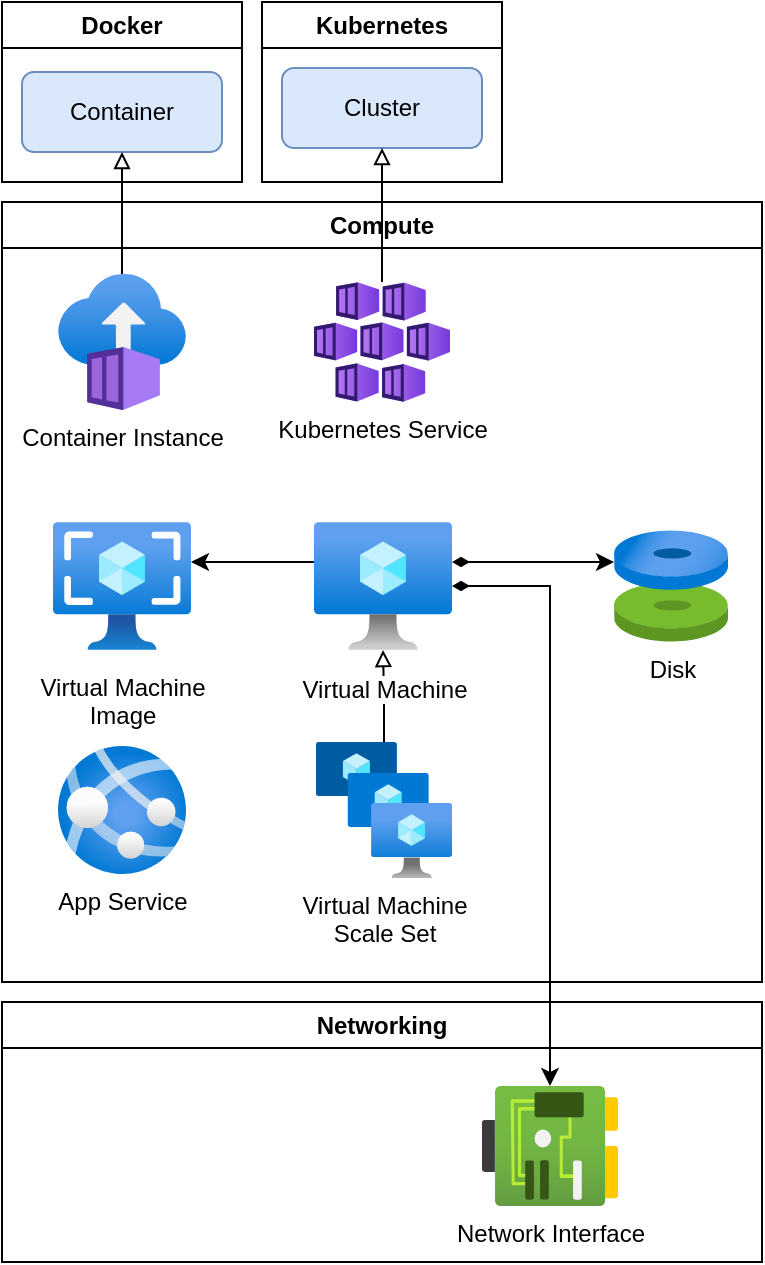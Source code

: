 <mxfile version="20.8.10" type="device"><diagram name="Azure Compute" id="MpGSaJRdJne-E-T-7z-C"><mxGraphModel dx="1418" dy="1928" grid="1" gridSize="10" guides="1" tooltips="1" connect="1" arrows="1" fold="1" page="1" pageScale="1" pageWidth="850" pageHeight="1100" math="0" shadow="0"><root><mxCell id="0"/><mxCell id="1" parent="0"/><mxCell id="YHe1eSWt7eGkMHKFXW5E-1" value="Compute" style="swimlane;whiteSpace=wrap;html=1;" parent="1" vertex="1"><mxGeometry x="140" y="70" width="380" height="390" as="geometry"/></mxCell><UserObject label="Disk" link="Disk.html" tooltip="A block-level storage volume managed by Azure and used with Azure Virtual Machines" id="YHe1eSWt7eGkMHKFXW5E-4"><mxCell style="aspect=fixed;html=1;points=[];align=center;image;fontSize=12;image=img/lib/azure2/compute/Disks.svg;" parent="YHe1eSWt7eGkMHKFXW5E-1" vertex="1"><mxGeometry x="306" y="164" width="57.0" height="56.0" as="geometry"/></mxCell></UserObject><UserObject label="Container Instance" link="ContainerInstance.html" tooltip="Azure Container Instances (ACI) allows you to quickly and easily run containers on Azure without managing servers or having to learn new tools" id="YHe1eSWt7eGkMHKFXW5E-5"><mxCell style="aspect=fixed;html=1;points=[];align=center;image;fontSize=12;image=img/lib/azure2/compute/Container_Instances.svg;" parent="YHe1eSWt7eGkMHKFXW5E-1" vertex="1"><mxGeometry x="28" y="36" width="64" height="68" as="geometry"/></mxCell></UserObject><UserObject label="Kubernetes Service" link="KubernetesService.html" tooltip="Azure Kubernetes Service (AKS) offers the quickest way to start developing and deploying cloud-native apps in Azure, datacenters, or at the edge with built-in code-to-cloud pipelines and guardrails" id="YHe1eSWt7eGkMHKFXW5E-6"><mxCell style="aspect=fixed;html=1;points=[];align=center;image;fontSize=12;image=img/lib/azure2/compute/Kubernetes_Services.svg;" parent="YHe1eSWt7eGkMHKFXW5E-1" vertex="1"><mxGeometry x="156" y="40" width="68" height="60" as="geometry"/></mxCell></UserObject><UserObject label="Virtual Machine&lt;br&gt;Image" link="VirtualMachineImage.html" tooltip="Initial contents of a VM disk used to initialize a VM" id="YHe1eSWt7eGkMHKFXW5E-7"><mxCell style="aspect=fixed;html=1;points=[];align=center;image;fontSize=12;image=img/lib/azure2/compute/Images.svg;spacingTop=5;" parent="YHe1eSWt7eGkMHKFXW5E-1" vertex="1"><mxGeometry x="25.5" y="160" width="69" height="64" as="geometry"/></mxCell></UserObject><mxCell id="YHe1eSWt7eGkMHKFXW5E-10" value="" style="edgeStyle=orthogonalEdgeStyle;rounded=0;orthogonalLoop=1;jettySize=auto;html=1;endArrow=block;endFill=0;" parent="YHe1eSWt7eGkMHKFXW5E-1" source="YHe1eSWt7eGkMHKFXW5E-9" target="YHe1eSWt7eGkMHKFXW5E-8" edge="1"><mxGeometry relative="1" as="geometry"/></mxCell><UserObject label="Virtual Machine&lt;br&gt;Scale Set" link="VirtualMachineScaleSet.html" tooltip="Azure virtual machine scale sets let you create and manage a group of identical, load balanced VMs." id="YHe1eSWt7eGkMHKFXW5E-9"><mxCell style="aspect=fixed;html=1;points=[];align=center;image;fontSize=12;image=img/lib/azure2/compute/VM_Scale_Sets.svg;" parent="YHe1eSWt7eGkMHKFXW5E-1" vertex="1"><mxGeometry x="157" y="270" width="68" height="68" as="geometry"/></mxCell></UserObject><mxCell id="YHe1eSWt7eGkMHKFXW5E-11" value="" style="edgeStyle=orthogonalEdgeStyle;rounded=0;orthogonalLoop=1;jettySize=auto;html=1;endArrow=classic;endFill=1;startArrow=diamondThin;startFill=1;" parent="YHe1eSWt7eGkMHKFXW5E-1" source="YHe1eSWt7eGkMHKFXW5E-8" target="YHe1eSWt7eGkMHKFXW5E-4" edge="1"><mxGeometry relative="1" as="geometry"><Array as="points"><mxPoint x="266" y="180"/><mxPoint x="266" y="180"/></Array></mxGeometry></mxCell><mxCell id="YHe1eSWt7eGkMHKFXW5E-12" style="edgeStyle=orthogonalEdgeStyle;rounded=0;orthogonalLoop=1;jettySize=auto;html=1;startArrow=none;startFill=0;endArrow=classic;endFill=1;" parent="YHe1eSWt7eGkMHKFXW5E-1" source="YHe1eSWt7eGkMHKFXW5E-8" target="YHe1eSWt7eGkMHKFXW5E-7" edge="1"><mxGeometry relative="1" as="geometry"><Array as="points"><mxPoint x="130" y="180"/><mxPoint x="130" y="180"/></Array></mxGeometry></mxCell><UserObject label="Virtual Machine" link="VirtualMachine.html" tooltip="An image service instance that provides on-demand and scalable computing resources with usage-based pricing" id="YHe1eSWt7eGkMHKFXW5E-8"><mxCell style="aspect=fixed;html=1;points=[];align=center;image;fontSize=12;image=img/lib/azure2/compute/Virtual_Machine.svg;spacingBottom=7;spacingTop=6;" parent="YHe1eSWt7eGkMHKFXW5E-1" vertex="1"><mxGeometry x="156" y="160" width="69" height="64" as="geometry"/></mxCell></UserObject><UserObject label="App Service" link="AppService.html" tooltip="Azure App Service is an HTTP-based service for hosting web applications, REST APIs, and mobile back ends. You can develop in your favorite language, be it .NET, .NET Core, Java, Ruby, Node.js, PHP, or Python." id="YHe1eSWt7eGkMHKFXW5E-3"><mxCell style="aspect=fixed;html=1;points=[];align=center;image;fontSize=12;image=img/lib/azure2/compute/App_Services.svg;" parent="YHe1eSWt7eGkMHKFXW5E-1" vertex="1"><mxGeometry x="28" y="272" width="64" height="64" as="geometry"/></mxCell></UserObject><mxCell id="YHe1eSWt7eGkMHKFXW5E-2" value="Networking" style="swimlane;whiteSpace=wrap;html=1;" parent="1" vertex="1"><mxGeometry x="140" y="470" width="380" height="130" as="geometry"/></mxCell><mxCell id="YHe1eSWt7eGkMHKFXW5E-13" value="Network Interface" style="aspect=fixed;html=1;points=[];align=center;image;fontSize=12;image=img/lib/azure2/networking/Network_Interfaces.svg;" parent="YHe1eSWt7eGkMHKFXW5E-2" vertex="1"><mxGeometry x="240" y="42" width="68" height="60" as="geometry"/></mxCell><mxCell id="YHe1eSWt7eGkMHKFXW5E-14" value="" style="edgeStyle=orthogonalEdgeStyle;rounded=0;orthogonalLoop=1;jettySize=auto;html=1;endArrow=classic;endFill=1;startArrow=diamondThin;startFill=1;" parent="1" source="YHe1eSWt7eGkMHKFXW5E-8" target="YHe1eSWt7eGkMHKFXW5E-13" edge="1"><mxGeometry relative="1" as="geometry"><mxPoint x="419" y="342" as="sourcePoint"/><mxPoint x="500" y="342" as="targetPoint"/></mxGeometry></mxCell><mxCell id="YHe1eSWt7eGkMHKFXW5E-16" value="Kubernetes" style="swimlane;whiteSpace=wrap;html=1;" parent="1" vertex="1"><mxGeometry x="270" y="-30" width="120" height="90" as="geometry"/></mxCell><mxCell id="YHe1eSWt7eGkMHKFXW5E-17" value="Cluster" style="rounded=1;whiteSpace=wrap;html=1;fillColor=#dae8fc;strokeColor=#6c8ebf;" parent="YHe1eSWt7eGkMHKFXW5E-16" vertex="1"><mxGeometry x="10" y="33" width="100" height="40" as="geometry"/></mxCell><mxCell id="YHe1eSWt7eGkMHKFXW5E-18" value="Docker" style="swimlane;whiteSpace=wrap;html=1;" parent="1" vertex="1"><mxGeometry x="140" y="-30" width="120" height="90" as="geometry"/></mxCell><mxCell id="YHe1eSWt7eGkMHKFXW5E-19" value="Container" style="rounded=1;whiteSpace=wrap;html=1;fillColor=#dae8fc;strokeColor=#6c8ebf;" parent="YHe1eSWt7eGkMHKFXW5E-18" vertex="1"><mxGeometry x="10" y="35" width="100" height="40" as="geometry"/></mxCell><mxCell id="YHe1eSWt7eGkMHKFXW5E-20" value="" style="edgeStyle=orthogonalEdgeStyle;rounded=0;orthogonalLoop=1;jettySize=auto;html=1;endArrow=block;endFill=0;entryX=0.5;entryY=1;entryDx=0;entryDy=0;" parent="1" source="YHe1eSWt7eGkMHKFXW5E-5" target="YHe1eSWt7eGkMHKFXW5E-19" edge="1"><mxGeometry relative="1" as="geometry"><mxPoint x="300" y="206" as="sourcePoint"/><mxPoint x="299.5" y="160" as="targetPoint"/></mxGeometry></mxCell><mxCell id="YHe1eSWt7eGkMHKFXW5E-21" value="" style="edgeStyle=orthogonalEdgeStyle;rounded=0;orthogonalLoop=1;jettySize=auto;html=1;endArrow=block;endFill=0;" parent="1" source="YHe1eSWt7eGkMHKFXW5E-6" target="YHe1eSWt7eGkMHKFXW5E-17" edge="1"><mxGeometry relative="1" as="geometry"><mxPoint x="210" y="116" as="sourcePoint"/><mxPoint x="210" y="55" as="targetPoint"/></mxGeometry></mxCell></root></mxGraphModel></diagram></mxfile>